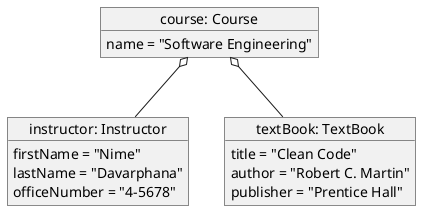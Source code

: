 @startuml
object "instructor: Instructor" as  ii{
firstName = "Nime"
lastName = "Davarphana"
officeNumber = "4-5678"
}

object "textBook: TextBook" as  tt{
title = "Clean Code"
author = "Robert C. Martin"
publisher = "Prentice Hall"
}

object "course: Course" as  cc{
name = "Software Engineering"
}

cc o-- ii
cc o-- tt
@enduml